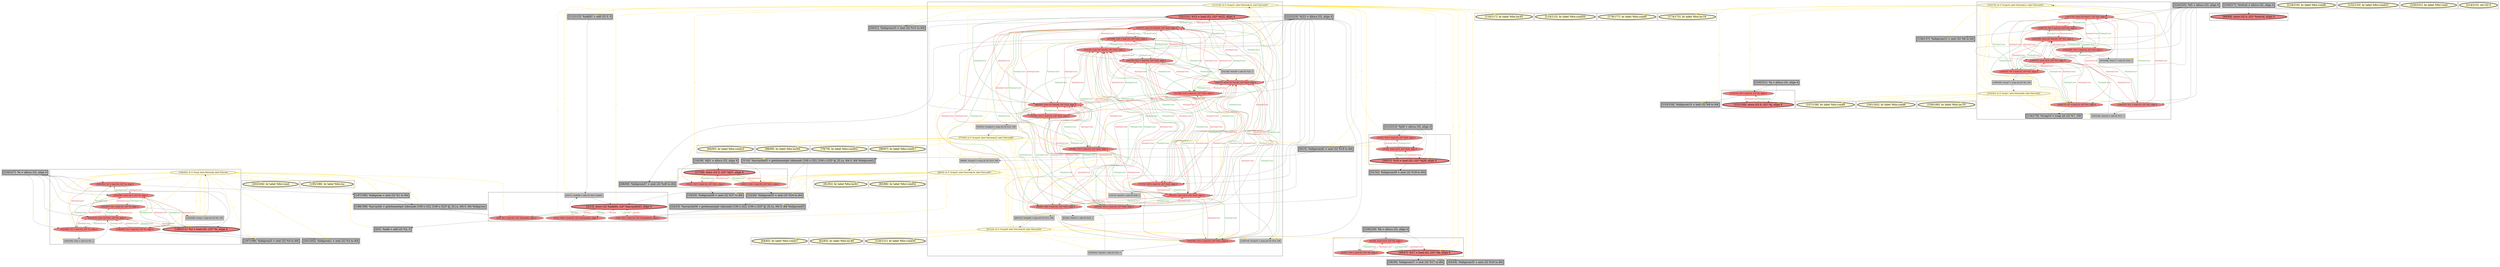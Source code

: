 
digraph G {



node477->node405 [style=solid,color=gold,label="C",penwidth=1.0,fontcolor=gold ]
node477->node475 [style=solid,color=gold,label="C",penwidth=1.0,fontcolor=gold ]
node473->node474 [style=solid,color=forestgreen,label="T|indep|Const",penwidth=1.0,fontcolor=forestgreen ]
node488->node509 [style=solid,color=gold,label="C",penwidth=1.0,fontcolor=gold ]
node454->node455 [style=solid,color=gold,label="C",penwidth=1.0,fontcolor=gold ]
node455->node454 [style=solid,color=black,label="",penwidth=0.5,fontcolor=black ]
node425->node424 [style=solid,color=forestgreen,label="T|indep|Const",penwidth=1.0,fontcolor=forestgreen ]
node424->node425 [style=solid,color=firebrick3,label="A|indep|Const",penwidth=1.0,fontcolor=firebrick3 ]
node488->node481 [style=solid,color=gold,label="C",penwidth=1.0,fontcolor=gold ]
node488->node485 [style=solid,color=gold,label="C",penwidth=1.0,fontcolor=gold ]
node477->node512 [style=solid,color=gold,label="C",penwidth=1.0,fontcolor=gold ]
node477->node457 [style=solid,color=gold,label="C",penwidth=1.0,fontcolor=gold ]
node477->node468 [style=solid,color=gold,label="C",penwidth=1.0,fontcolor=gold ]
node477->node469 [style=solid,color=gold,label="C",penwidth=1.0,fontcolor=gold ]
node454->node513 [style=solid,color=gold,label="C",penwidth=1.0,fontcolor=gold ]
node454->node410 [style=solid,color=gold,label="C",penwidth=1.0,fontcolor=gold ]
node477->node406 [style=solid,color=gold,label="C",penwidth=1.0,fontcolor=gold ]
node440->node442 [style=solid,color=forestgreen,label="T|indep|Const",penwidth=1.0,fontcolor=forestgreen ]
node454->node458 [style=solid,color=gold,label="C",penwidth=1.0,fontcolor=gold ]
node454->node502 [style=solid,color=gold,label="C",penwidth=1.0,fontcolor=gold ]
node454->node423 [style=solid,color=gold,label="C",penwidth=1.0,fontcolor=gold ]
node454->node420 [style=solid,color=gold,label="C",penwidth=1.0,fontcolor=gold ]
node454->node438 [style=solid,color=gold,label="C",penwidth=1.0,fontcolor=gold ]
node437->node444 [style=solid,color=firebrick3,label="A|indep|Const",penwidth=1.0,fontcolor=firebrick3 ]
node444->node437 [style=solid,color=forestgreen,label="T|indep|Const",penwidth=1.0,fontcolor=forestgreen ]
node448->node463 [style=solid,color=gold,label="C",penwidth=1.0,fontcolor=gold ]
node454->node452 [style=solid,color=gold,label="C",penwidth=1.0,fontcolor=gold ]
node488->node494 [style=solid,color=gold,label="C",penwidth=1.0,fontcolor=gold ]
node477->node427 [style=solid,color=gold,label="C",penwidth=1.0,fontcolor=gold ]
node436->node449 [style=solid,color=black,label="",penwidth=0.5,fontcolor=black ]
node477->node479 [style=solid,color=gold,label="C",penwidth=1.0,fontcolor=gold ]
node449->node436 [style=solid,color=gold,label="C",penwidth=1.0,fontcolor=gold ]
node410->node408 [style=solid,color=black,label="",penwidth=0.5,fontcolor=black ]
node445->node446 [style=solid,color=black,label="",penwidth=0.5,fontcolor=black ]
node444->node445 [style=solid,color=forestgreen,label="T|indep|Const",penwidth=1.0,fontcolor=forestgreen ]
node443->node433 [style=solid,color=black,label="",penwidth=0.5,fontcolor=black ]
node496->node487 [style=solid,color=firebrick3,label="A|indep|Const",penwidth=1.0,fontcolor=firebrick3 ]
node433->node451 [style=solid,color=black,label="",penwidth=0.5,fontcolor=black ]
node449->node415 [style=solid,color=gold,label="C",penwidth=1.0,fontcolor=gold ]
node430->node447 [style=solid,color=black,label="",penwidth=0.5,fontcolor=black ]
node497->node445 [style=solid,color=black,label="",penwidth=0.5,fontcolor=black ]
node456->node448 [style=solid,color=black,label="",penwidth=0.5,fontcolor=black ]
node432->node503 [style=solid,color=gold,label="C",penwidth=1.0,fontcolor=gold ]
node449->node431 [style=solid,color=gold,label="C",penwidth=1.0,fontcolor=gold ]
node497->node444 [style=solid,color=black,label="",penwidth=0.5,fontcolor=black ]
node448->node456 [style=solid,color=gold,label="C",penwidth=1.0,fontcolor=gold ]
node451->node430 [style=solid,color=forestgreen,label="T|indep|Const",penwidth=1.0,fontcolor=forestgreen ]
node482->node494 [style=solid,color=black,label="",penwidth=0.5,fontcolor=black ]
node460->node458 [style=solid,color=forestgreen,label="T|indep|Const",penwidth=1.0,fontcolor=forestgreen ]
node486->node487 [style=solid,color=firebrick3,label="A|indep|Const",penwidth=1.0,fontcolor=firebrick3 ]
node443->node444 [style=solid,color=firebrick3,label="A|indep|Const",penwidth=1.0,fontcolor=firebrick3 ]
node494->node509 [style=solid,color=black,label="",penwidth=0.5,fontcolor=black ]
node497->node453 [style=solid,color=black,label="",penwidth=0.5,fontcolor=black ]
node432->node432 [style=solid,color=gold,label="C",penwidth=1.0,fontcolor=gold ]
node408->node406 [style=solid,color=forestgreen,label="T|indep",penwidth=1.0,fontcolor=forestgreen ]
node477->node470 [style=solid,color=gold,label="C",penwidth=1.0,fontcolor=gold ]
node453->node441 [style=solid,color=firebrick3,label="A|indep|Const",penwidth=1.0,fontcolor=firebrick3 ]
node497->node450 [style=solid,color=black,label="",penwidth=0.5,fontcolor=black ]
node439->node444 [style=solid,color=firebrick3,label="A|indep|Const",penwidth=1.0,fontcolor=firebrick3 ]
node449->node460 [style=solid,color=gold,label="C",penwidth=1.0,fontcolor=gold ]
node434->node452 [style=solid,color=black,label="",penwidth=0.5,fontcolor=black ]
node406->node408 [style=solid,color=firebrick3,label="A|indep",penwidth=1.0,fontcolor=firebrick3 ]
node448->node425 [style=solid,color=gold,label="C",penwidth=1.0,fontcolor=gold ]
node451->node443 [style=solid,color=forestgreen,label="T|indep|Const",penwidth=1.0,fontcolor=forestgreen ]
node497->node430 [style=solid,color=black,label="",penwidth=0.5,fontcolor=black ]
node517->node406 [style=solid,color=black,label="",penwidth=0.5,fontcolor=black ]
node442->node444 [style=solid,color=firebrick3,label="A|indep|Const",penwidth=1.0,fontcolor=firebrick3 ]
node482->node487 [style=solid,color=black,label="",penwidth=0.5,fontcolor=black ]
node472->node427 [style=solid,color=black,label="",penwidth=0.5,fontcolor=black ]
node440->node438 [style=solid,color=forestgreen,label="T|indep|Const",penwidth=1.0,fontcolor=forestgreen ]
node477->node428 [style=solid,color=gold,label="C",penwidth=1.0,fontcolor=gold ]
node451->node437 [style=solid,color=forestgreen,label="T|indep|Const",penwidth=1.0,fontcolor=forestgreen ]
node454->node508 [style=solid,color=gold,label="C",penwidth=1.0,fontcolor=gold ]
node448->node439 [style=solid,color=gold,label="C",penwidth=1.0,fontcolor=gold ]
node452->node430 [style=solid,color=forestgreen,label="T|indep|Const",penwidth=1.0,fontcolor=forestgreen ]
node466->node425 [style=solid,color=black,label="",penwidth=0.5,fontcolor=black ]
node452->node435 [style=solid,color=forestgreen,label="T|indep|Const",penwidth=1.0,fontcolor=forestgreen ]
node448->node511 [style=solid,color=gold,label="C",penwidth=1.0,fontcolor=gold ]
node506->node507 [style=solid,color=firebrick3,label="A|indep|Const",penwidth=1.0,fontcolor=firebrick3 ]
node448->node437 [style=solid,color=gold,label="C",penwidth=1.0,fontcolor=gold ]
node486->node492 [style=solid,color=black,label="",penwidth=0.5,fontcolor=black ]
node432->node430 [style=solid,color=gold,label="C",penwidth=1.0,fontcolor=gold ]
node492->node488 [style=solid,color=black,label="",penwidth=0.5,fontcolor=black ]
node414->node415 [style=solid,color=firebrick3,label="A|indep|Const",penwidth=1.0,fontcolor=firebrick3 ]
node488->node492 [style=solid,color=gold,label="C",penwidth=1.0,fontcolor=gold ]
node468->node474 [style=solid,color=forestgreen,label="T|indep|Const",penwidth=1.0,fontcolor=forestgreen ]
node435->node434 [style=solid,color=black,label="",penwidth=0.5,fontcolor=black ]
node449->node453 [style=solid,color=gold,label="C",penwidth=1.0,fontcolor=gold ]
node450->node444 [style=solid,color=firebrick3,label="A|indep|Const",penwidth=1.0,fontcolor=firebrick3 ]
node444->node450 [style=solid,color=forestgreen,label="T|indep|Const",penwidth=1.0,fontcolor=forestgreen ]
node445->node444 [style=solid,color=firebrick3,label="A|indep|Const",penwidth=1.0,fontcolor=firebrick3 ]
node454->node439 [style=solid,color=gold,label="C",penwidth=1.0,fontcolor=gold ]
node438->node420 [style=solid,color=black,label="",penwidth=0.5,fontcolor=black ]
node475->node468 [style=solid,color=firebrick3,label="A|indep|Const",penwidth=1.0,fontcolor=firebrick3 ]
node489->node485 [style=solid,color=firebrick3,label="A|indep|Const",penwidth=1.0,fontcolor=firebrick3 ]
node438->node441 [style=solid,color=firebrick3,label="A|indep|Const",penwidth=1.0,fontcolor=firebrick3 ]
node453->node444 [style=solid,color=firebrick3,label="A|indep|Const",penwidth=1.0,fontcolor=firebrick3 ]
node407->node410 [style=solid,color=black,label="",penwidth=0.5,fontcolor=black ]
node468->node475 [style=solid,color=forestgreen,label="T|indep|Const",penwidth=1.0,fontcolor=forestgreen ]
node467->node409 [style=solid,color=black,label="",penwidth=0.5,fontcolor=black ]
node450->node451 [style=solid,color=firebrick3,label="A|indep|Const",penwidth=1.0,fontcolor=firebrick3 ]
node466->node423 [style=solid,color=black,label="",penwidth=0.5,fontcolor=black ]
node444->node438 [style=solid,color=forestgreen,label="T|indep|Const",penwidth=1.0,fontcolor=forestgreen ]
node478->node460 [style=solid,color=black,label="",penwidth=0.5,fontcolor=black ]
node512->node517 [style=solid,color=black,label="",penwidth=0.5,fontcolor=black ]
node488->node484 [style=solid,color=gold,label="C",penwidth=1.0,fontcolor=gold ]
node430->node452 [style=solid,color=firebrick3,label="A|indep|Const",penwidth=1.0,fontcolor=firebrick3 ]
node485->node489 [style=solid,color=forestgreen,label="T|indep|Const",penwidth=1.0,fontcolor=forestgreen ]
node441->node450 [style=solid,color=forestgreen,label="T|indep|Const",penwidth=1.0,fontcolor=forestgreen ]
node449->node449 [style=solid,color=gold,label="C",penwidth=1.0,fontcolor=gold ]
node462->node468 [style=solid,color=black,label="",penwidth=0.5,fontcolor=black ]
node435->node440 [style=solid,color=firebrick3,label="A|indep|Const",penwidth=1.0,fontcolor=firebrick3 ]
node475->node473 [style=solid,color=firebrick3,label="A|indep|Const",penwidth=1.0,fontcolor=firebrick3 ]
node432->node453 [style=solid,color=gold,label="C",penwidth=1.0,fontcolor=gold ]
node435->node452 [style=solid,color=firebrick3,label="A|indep|Const",penwidth=1.0,fontcolor=firebrick3 ]
node468->node472 [style=solid,color=forestgreen,label="T|indep|Const",penwidth=1.0,fontcolor=forestgreen ]
node431->node432 [style=solid,color=black,label="",penwidth=0.5,fontcolor=black ]
node477->node474 [style=solid,color=gold,label="C",penwidth=1.0,fontcolor=gold ]
node493->node496 [style=solid,color=gold,label="C",penwidth=1.0,fontcolor=gold ]
node493->node495 [style=solid,color=gold,label="C",penwidth=1.0,fontcolor=gold ]
node454->node424 [style=solid,color=gold,label="C",penwidth=1.0,fontcolor=gold ]
node444->node442 [style=solid,color=forestgreen,label="T|indep|Const",penwidth=1.0,fontcolor=forestgreen ]
node476->node473 [style=solid,color=firebrick3,label="A|indep|Const",penwidth=1.0,fontcolor=firebrick3 ]
node449->node516 [style=solid,color=gold,label="C",penwidth=1.0,fontcolor=gold ]
node476->node471 [style=solid,color=black,label="",penwidth=0.5,fontcolor=black ]
node454->node434 [style=solid,color=gold,label="C",penwidth=1.0,fontcolor=gold ]
node454->node454 [style=solid,color=gold,label="C",penwidth=1.0,fontcolor=gold ]
node448->node455 [style=solid,color=gold,label="C",penwidth=1.0,fontcolor=gold ]
node488->node501 [style=solid,color=gold,label="C",penwidth=1.0,fontcolor=gold ]
node440->node437 [style=solid,color=forestgreen,label="T|indep|Const",penwidth=1.0,fontcolor=forestgreen ]
node449->node450 [style=solid,color=gold,label="C",penwidth=1.0,fontcolor=gold ]
node449->node456 [style=solid,color=gold,label="C",penwidth=1.0,fontcolor=gold ]
node447->node441 [style=solid,color=black,label="",penwidth=0.5,fontcolor=black ]
node414->node413 [style=solid,color=black,label="",penwidth=0.5,fontcolor=black ]
node476->node468 [style=solid,color=firebrick3,label="A|indep|Const",penwidth=1.0,fontcolor=firebrick3 ]
node488->node486 [style=solid,color=gold,label="C",penwidth=1.0,fontcolor=gold ]
node446->node440 [style=solid,color=black,label="",penwidth=0.5,fontcolor=black ]
node500->node407 [style=solid,color=black,label="",penwidth=0.5,fontcolor=black ]
node437->node451 [style=solid,color=firebrick3,label="A|indep|Const",penwidth=1.0,fontcolor=firebrick3 ]
node443->node441 [style=solid,color=firebrick3,label="A|indep|Const",penwidth=1.0,fontcolor=firebrick3 ]
node408->node409 [style=solid,color=forestgreen,label="T|indep",penwidth=1.0,fontcolor=forestgreen ]
node462->node473 [style=solid,color=black,label="",penwidth=0.5,fontcolor=black ]
node458->node460 [style=solid,color=firebrick3,label="A|indep|Const",penwidth=1.0,fontcolor=firebrick3 ]
node441->node435 [style=solid,color=forestgreen,label="T|indep|Const",penwidth=1.0,fontcolor=forestgreen ]
node440->node443 [style=solid,color=forestgreen,label="T|indep|Const",penwidth=1.0,fontcolor=forestgreen ]
node444->node453 [style=solid,color=forestgreen,label="T|indep|Const",penwidth=1.0,fontcolor=forestgreen ]
node440->node445 [style=solid,color=forestgreen,label="T|indep|Const",penwidth=1.0,fontcolor=forestgreen ]
node488->node429 [style=solid,color=gold,label="C",penwidth=1.0,fontcolor=gold ]
node450->node440 [style=solid,color=firebrick3,label="A|indep|Const",penwidth=1.0,fontcolor=firebrick3 ]
node473->node470 [style=solid,color=forestgreen,label="T|indep|Const",penwidth=1.0,fontcolor=forestgreen ]
node441->node442 [style=solid,color=forestgreen,label="T|indep|Const",penwidth=1.0,fontcolor=forestgreen ]
node472->node468 [style=solid,color=firebrick3,label="A|indep|Const",penwidth=1.0,fontcolor=firebrick3 ]
node477->node472 [style=solid,color=gold,label="C",penwidth=1.0,fontcolor=gold ]
node472->node473 [style=solid,color=firebrick3,label="A|indep|Const",penwidth=1.0,fontcolor=firebrick3 ]
node442->node441 [style=solid,color=firebrick3,label="A|indep|Const",penwidth=1.0,fontcolor=firebrick3 ]
node495->node493 [style=solid,color=black,label="",penwidth=0.5,fontcolor=black ]
node454->node411 [style=solid,color=gold,label="C",penwidth=1.0,fontcolor=gold ]
node493->node505 [style=solid,color=gold,label="C",penwidth=1.0,fontcolor=gold ]
node449->node426 [style=solid,color=gold,label="C",penwidth=1.0,fontcolor=gold ]
node449->node437 [style=solid,color=gold,label="C",penwidth=1.0,fontcolor=gold ]
node462->node472 [style=solid,color=black,label="",penwidth=0.5,fontcolor=black ]
node454->node418 [style=solid,color=gold,label="C",penwidth=1.0,fontcolor=gold ]
node445->node451 [style=solid,color=firebrick3,label="A|indep|Const",penwidth=1.0,fontcolor=firebrick3 ]
node485->node490 [style=solid,color=forestgreen,label="T|indep|Const",penwidth=1.0,fontcolor=forestgreen ]
node441->node443 [style=solid,color=forestgreen,label="T|indep|Const",penwidth=1.0,fontcolor=forestgreen ]
node417->node415 [style=solid,color=black,label="",penwidth=0.5,fontcolor=black ]
node459->node508 [style=solid,color=black,label="",penwidth=0.5,fontcolor=black ]
node432->node413 [style=solid,color=gold,label="C",penwidth=1.0,fontcolor=gold ]
node487->node489 [style=solid,color=forestgreen,label="T|indep|Const",penwidth=1.0,fontcolor=forestgreen ]
node483->node491 [style=solid,color=black,label="",penwidth=0.5,fontcolor=black ]
node493->node510 [style=solid,color=gold,label="C",penwidth=1.0,fontcolor=gold ]
node448->node421 [style=solid,color=gold,label="C",penwidth=1.0,fontcolor=gold ]
node482->node490 [style=solid,color=black,label="",penwidth=0.5,fontcolor=black ]
node473->node476 [style=solid,color=forestgreen,label="T|indep|Const",penwidth=1.0,fontcolor=forestgreen ]
node482->node486 [style=solid,color=black,label="",penwidth=0.5,fontcolor=black ]
node452->node443 [style=solid,color=forestgreen,label="T|indep|Const",penwidth=1.0,fontcolor=forestgreen ]
node493->node492 [style=solid,color=gold,label="C",penwidth=1.0,fontcolor=gold ]
node482->node489 [style=solid,color=black,label="",penwidth=0.5,fontcolor=black ]
node442->node451 [style=solid,color=firebrick3,label="A|indep|Const",penwidth=1.0,fontcolor=firebrick3 ]
node493->node486 [style=solid,color=gold,label="C",penwidth=1.0,fontcolor=gold ]
node451->node442 [style=solid,color=forestgreen,label="T|indep|Const",penwidth=1.0,fontcolor=forestgreen ]
node449->node520 [style=solid,color=gold,label="C",penwidth=1.0,fontcolor=gold ]
node448->node454 [style=solid,color=gold,label="C",penwidth=1.0,fontcolor=gold ]
node451->node453 [style=solid,color=forestgreen,label="T|indep|Const",penwidth=1.0,fontcolor=forestgreen ]
node452->node442 [style=solid,color=forestgreen,label="T|indep|Const",penwidth=1.0,fontcolor=forestgreen ]
node490->node484 [style=solid,color=black,label="",penwidth=0.5,fontcolor=black ]
node448->node448 [style=solid,color=gold,label="C",penwidth=1.0,fontcolor=gold ]
node474->node469 [style=solid,color=black,label="",penwidth=0.5,fontcolor=black ]
node409->node408 [style=solid,color=firebrick3,label="A|indep",penwidth=1.0,fontcolor=firebrick3 ]
node439->node451 [style=solid,color=firebrick3,label="A|indep|Const",penwidth=1.0,fontcolor=firebrick3 ]
node441->node430 [style=solid,color=forestgreen,label="T|indep|Const",penwidth=1.0,fontcolor=forestgreen ]
node469->node468 [style=solid,color=black,label="",penwidth=0.5,fontcolor=black ]
node490->node485 [style=solid,color=firebrick3,label="A|indep|Const",penwidth=1.0,fontcolor=firebrick3 ]
node413->node467 [style=solid,color=black,label="",penwidth=0.5,fontcolor=black ]
node444->node430 [style=solid,color=forestgreen,label="T|indep|Const",penwidth=1.0,fontcolor=forestgreen ]
node448->node451 [style=solid,color=gold,label="C",penwidth=1.0,fontcolor=gold ]
node437->node440 [style=solid,color=firebrick3,label="A|indep|Const",penwidth=1.0,fontcolor=firebrick3 ]
node497->node452 [style=solid,color=black,label="",penwidth=0.5,fontcolor=black ]
node493->node488 [style=solid,color=gold,label="C",penwidth=1.0,fontcolor=gold ]
node450->node441 [style=solid,color=firebrick3,label="A|indep|Const",penwidth=1.0,fontcolor=firebrick3 ]
node487->node486 [style=solid,color=forestgreen,label="T|indep|Const",penwidth=1.0,fontcolor=forestgreen ]
node477->node477 [style=solid,color=gold,label="C",penwidth=1.0,fontcolor=gold ]
node460->node459 [style=solid,color=forestgreen,label="T|indep|Const",penwidth=1.0,fontcolor=forestgreen ]
node493->node493 [style=solid,color=gold,label="C",penwidth=1.0,fontcolor=gold ]
node440->node453 [style=solid,color=forestgreen,label="T|indep|Const",penwidth=1.0,fontcolor=forestgreen ]
node442->node452 [style=solid,color=firebrick3,label="A|indep|Const",penwidth=1.0,fontcolor=firebrick3 ]
node459->node460 [style=solid,color=firebrick3,label="A|indep|Const",penwidth=1.0,fontcolor=firebrick3 ]
node477->node517 [style=solid,color=gold,label="C",penwidth=1.0,fontcolor=gold ]
node497->node435 [style=solid,color=black,label="",penwidth=0.5,fontcolor=black ]
node462->node470 [style=solid,color=black,label="",penwidth=0.5,fontcolor=black ]
node478->node459 [style=solid,color=black,label="",penwidth=0.5,fontcolor=black ]
node423->node425 [style=solid,color=firebrick3,label="A|indep|Const",penwidth=1.0,fontcolor=firebrick3 ]
node470->node428 [style=solid,color=black,label="",penwidth=0.5,fontcolor=black ]
node497->node440 [style=solid,color=black,label="",penwidth=0.5,fontcolor=black ]
node448->node443 [style=solid,color=gold,label="C",penwidth=1.0,fontcolor=gold ]
node425->node423 [style=solid,color=forestgreen,label="T|indep|Const",penwidth=1.0,fontcolor=forestgreen ]
node477->node476 [style=solid,color=gold,label="C",penwidth=1.0,fontcolor=gold ]
node432->node412 [style=solid,color=gold,label="C",penwidth=1.0,fontcolor=gold ]
node497->node442 [style=solid,color=black,label="",penwidth=0.5,fontcolor=black ]
node497->node441 [style=solid,color=black,label="",penwidth=0.5,fontcolor=black ]
node424->node418 [style=solid,color=black,label="",penwidth=0.5,fontcolor=black ]
node448->node433 [style=solid,color=gold,label="C",penwidth=1.0,fontcolor=gold ]
node518->node410 [style=solid,color=black,label="",penwidth=0.5,fontcolor=black ]
node440->node439 [style=solid,color=forestgreen,label="T|indep|Const",penwidth=1.0,fontcolor=forestgreen ]
node442->node422 [style=solid,color=black,label="",penwidth=0.5,fontcolor=black ]
node439->node455 [style=solid,color=black,label="",penwidth=0.5,fontcolor=black ]
node430->node444 [style=solid,color=firebrick3,label="A|indep|Const",penwidth=1.0,fontcolor=firebrick3 ]
node441->node438 [style=solid,color=forestgreen,label="T|indep|Const",penwidth=1.0,fontcolor=forestgreen ]
node487->node494 [style=solid,color=forestgreen,label="T|indep|Const",penwidth=1.0,fontcolor=forestgreen ]
node487->node496 [style=solid,color=forestgreen,label="T|indep|Const",penwidth=1.0,fontcolor=forestgreen ]
node493->node504 [style=solid,color=gold,label="C",penwidth=1.0,fontcolor=gold ]
node462->node474 [style=solid,color=black,label="",penwidth=0.5,fontcolor=black ]
node486->node491 [style=solid,color=firebrick3,label="A|indep|Const",penwidth=1.0,fontcolor=firebrick3 ]
node454->node407 [style=solid,color=gold,label="C",penwidth=1.0,fontcolor=gold ]
node449->node440 [style=solid,color=gold,label="C",penwidth=1.0,fontcolor=gold ]
node417->node414 [style=solid,color=black,label="",penwidth=0.5,fontcolor=black ]
node497->node439 [style=solid,color=black,label="",penwidth=0.5,fontcolor=black ]
node406->node405 [style=solid,color=black,label="",penwidth=0.5,fontcolor=black ]
node482->node485 [style=solid,color=black,label="",penwidth=0.5,fontcolor=black ]
node432->node416 [style=solid,color=gold,label="C",penwidth=1.0,fontcolor=gold ]
node438->node444 [style=solid,color=firebrick3,label="A|indep|Const",penwidth=1.0,fontcolor=firebrick3 ]
node441->node445 [style=solid,color=forestgreen,label="T|indep|Const",penwidth=1.0,fontcolor=forestgreen ]
node452->node453 [style=solid,color=forestgreen,label="T|indep|Const",penwidth=1.0,fontcolor=forestgreen ]
node445->node441 [style=solid,color=firebrick3,label="A|indep|Const",penwidth=1.0,fontcolor=firebrick3 ]
node451->node445 [style=solid,color=forestgreen,label="T|indep|Const",penwidth=1.0,fontcolor=forestgreen ]
node478->node458 [style=solid,color=black,label="",penwidth=0.5,fontcolor=black ]
node474->node468 [style=solid,color=firebrick3,label="A|indep|Const",penwidth=1.0,fontcolor=firebrick3 ]
node466->node424 [style=solid,color=black,label="",penwidth=0.5,fontcolor=black ]
node454->node408 [style=solid,color=gold,label="C",penwidth=1.0,fontcolor=gold ]
node440->node450 [style=solid,color=forestgreen,label="T|indep|Const",penwidth=1.0,fontcolor=forestgreen ]
node491->node486 [style=solid,color=forestgreen,label="T|indep|Const",penwidth=1.0,fontcolor=forestgreen ]
node416->node412 [style=solid,color=black,label="",penwidth=0.5,fontcolor=black ]
node491->node489 [style=solid,color=forestgreen,label="T|indep|Const",penwidth=1.0,fontcolor=forestgreen ]
node506->node429 [style=solid,color=black,label="",penwidth=0.5,fontcolor=black ]
node449->node446 [style=solid,color=gold,label="C",penwidth=1.0,fontcolor=gold ]
node462->node475 [style=solid,color=black,label="",penwidth=0.5,fontcolor=black ]
node442->node440 [style=solid,color=firebrick3,label="A|indep|Const",penwidth=1.0,fontcolor=firebrick3 ]
node477->node471 [style=solid,color=gold,label="C",penwidth=1.0,fontcolor=gold ]
node438->node440 [style=solid,color=firebrick3,label="A|indep|Const",penwidth=1.0,fontcolor=firebrick3 ]
node489->node487 [style=solid,color=firebrick3,label="A|indep|Const",penwidth=1.0,fontcolor=firebrick3 ]
node435->node441 [style=solid,color=firebrick3,label="A|indep|Const",penwidth=1.0,fontcolor=firebrick3 ]
node493->node489 [style=solid,color=gold,label="C",penwidth=1.0,fontcolor=gold ]
node437->node441 [style=solid,color=firebrick3,label="A|indep|Const",penwidth=1.0,fontcolor=firebrick3 ]
node468->node470 [style=solid,color=forestgreen,label="T|indep|Const",penwidth=1.0,fontcolor=forestgreen ]
node493->node483 [style=solid,color=gold,label="C",penwidth=1.0,fontcolor=gold ]
node497->node443 [style=solid,color=black,label="",penwidth=0.5,fontcolor=black ]
node494->node485 [style=solid,color=firebrick3,label="A|indep|Const",penwidth=1.0,fontcolor=firebrick3 ]
node475->node512 [style=solid,color=black,label="",penwidth=0.5,fontcolor=black ]
node485->node486 [style=solid,color=forestgreen,label="T|indep|Const",penwidth=1.0,fontcolor=forestgreen ]
node430->node441 [style=solid,color=firebrick3,label="A|indep|Const",penwidth=1.0,fontcolor=firebrick3 ]
node486->node485 [style=solid,color=firebrick3,label="A|indep|Const",penwidth=1.0,fontcolor=firebrick3 ]
node482->node491 [style=solid,color=black,label="",penwidth=0.5,fontcolor=black ]
node452->node437 [style=solid,color=forestgreen,label="T|indep|Const",penwidth=1.0,fontcolor=forestgreen ]
node437->node452 [style=solid,color=firebrick3,label="A|indep|Const",penwidth=1.0,fontcolor=firebrick3 ]
node454->node459 [style=solid,color=gold,label="C",penwidth=1.0,fontcolor=gold ]
node462->node476 [style=solid,color=black,label="",penwidth=0.5,fontcolor=black ]
node474->node473 [style=solid,color=firebrick3,label="A|indep|Const",penwidth=1.0,fontcolor=firebrick3 ]
node439->node441 [style=solid,color=firebrick3,label="A|indep|Const",penwidth=1.0,fontcolor=firebrick3 ]
node458->node411 [style=solid,color=black,label="",penwidth=0.5,fontcolor=black ]
node484->node485 [style=solid,color=black,label="",penwidth=0.5,fontcolor=black ]
node494->node487 [style=solid,color=firebrick3,label="A|indep|Const",penwidth=1.0,fontcolor=firebrick3 ]
node450->node452 [style=solid,color=firebrick3,label="A|indep|Const",penwidth=1.0,fontcolor=firebrick3 ]
node445->node440 [style=solid,color=firebrick3,label="A|indep|Const",penwidth=1.0,fontcolor=firebrick3 ]
node432->node467 [style=solid,color=gold,label="C",penwidth=1.0,fontcolor=gold ]
node452->node450 [style=solid,color=forestgreen,label="T|indep|Const",penwidth=1.0,fontcolor=forestgreen ]
node450->node436 [style=solid,color=black,label="",penwidth=0.5,fontcolor=black ]
node441->node437 [style=solid,color=forestgreen,label="T|indep|Const",penwidth=1.0,fontcolor=forestgreen ]
node452->node438 [style=solid,color=forestgreen,label="T|indep|Const",penwidth=1.0,fontcolor=forestgreen ]
node454->node499 [style=solid,color=gold,label="C",penwidth=1.0,fontcolor=gold ]
node445->node452 [style=solid,color=firebrick3,label="A|indep|Const",penwidth=1.0,fontcolor=firebrick3 ]
node507->node506 [style=solid,color=forestgreen,label="T|indep|Const",penwidth=1.0,fontcolor=forestgreen ]
node497->node437 [style=solid,color=black,label="",penwidth=0.5,fontcolor=black ]
node470->node473 [style=solid,color=firebrick3,label="A|indep|Const",penwidth=1.0,fontcolor=firebrick3 ]
node451->node450 [style=solid,color=forestgreen,label="T|indep|Const",penwidth=1.0,fontcolor=forestgreen ]
node454->node435 [style=solid,color=gold,label="C",penwidth=1.0,fontcolor=gold ]
node444->node435 [style=solid,color=forestgreen,label="T|indep|Const",penwidth=1.0,fontcolor=forestgreen ]
node435->node444 [style=solid,color=firebrick3,label="A|indep|Const",penwidth=1.0,fontcolor=firebrick3 ]
node441->node439 [style=solid,color=forestgreen,label="T|indep|Const",penwidth=1.0,fontcolor=forestgreen ]
node473->node472 [style=solid,color=forestgreen,label="T|indep|Const",penwidth=1.0,fontcolor=forestgreen ]
node432->node519 [style=solid,color=gold,label="C",penwidth=1.0,fontcolor=gold ]
node416->node415 [style=solid,color=firebrick3,label="A|indep|Const",penwidth=1.0,fontcolor=firebrick3 ]
node496->node491 [style=solid,color=firebrick3,label="A|indep|Const",penwidth=1.0,fontcolor=firebrick3 ]
node491->node496 [style=solid,color=forestgreen,label="T|indep|Const",penwidth=1.0,fontcolor=forestgreen ]
node468->node476 [style=solid,color=forestgreen,label="T|indep|Const",penwidth=1.0,fontcolor=forestgreen ]
node497->node451 [style=solid,color=black,label="",penwidth=0.5,fontcolor=black ]
node408->node407 [style=solid,color=forestgreen,label="T|indep",penwidth=1.0,fontcolor=forestgreen ]
node491->node494 [style=solid,color=forestgreen,label="T|indep|Const",penwidth=1.0,fontcolor=forestgreen ]
node493->node491 [style=solid,color=gold,label="C",penwidth=1.0,fontcolor=gold ]
node490->node487 [style=solid,color=firebrick3,label="A|indep|Const",penwidth=1.0,fontcolor=firebrick3 ]
node487->node490 [style=solid,color=forestgreen,label="T|indep|Const",penwidth=1.0,fontcolor=forestgreen ]
node452->node445 [style=solid,color=forestgreen,label="T|indep|Const",penwidth=1.0,fontcolor=forestgreen ]
node485->node494 [style=solid,color=forestgreen,label="T|indep|Const",penwidth=1.0,fontcolor=forestgreen ]
node453->node431 [style=solid,color=black,label="",penwidth=0.5,fontcolor=black ]
node488->node488 [style=solid,color=gold,label="C",penwidth=1.0,fontcolor=gold ]
node482->node496 [style=solid,color=black,label="",penwidth=0.5,fontcolor=black ]
node439->node452 [style=solid,color=firebrick3,label="A|indep|Const",penwidth=1.0,fontcolor=firebrick3 ]
node493->node507 [style=solid,color=gold,label="C",penwidth=1.0,fontcolor=gold ]
node452->node439 [style=solid,color=forestgreen,label="T|indep|Const",penwidth=1.0,fontcolor=forestgreen ]
node451->node439 [style=solid,color=forestgreen,label="T|indep|Const",penwidth=1.0,fontcolor=forestgreen ]
node432->node442 [style=solid,color=gold,label="C",penwidth=1.0,fontcolor=gold ]
node439->node440 [style=solid,color=firebrick3,label="A|indep|Const",penwidth=1.0,fontcolor=firebrick3 ]
node438->node451 [style=solid,color=firebrick3,label="A|indep|Const",penwidth=1.0,fontcolor=firebrick3 ]
node494->node491 [style=solid,color=firebrick3,label="A|indep|Const",penwidth=1.0,fontcolor=firebrick3 ]
node451->node438 [style=solid,color=forestgreen,label="T|indep|Const",penwidth=1.0,fontcolor=forestgreen ]
node432->node414 [style=solid,color=gold,label="C",penwidth=1.0,fontcolor=gold ]
node435->node451 [style=solid,color=firebrick3,label="A|indep|Const",penwidth=1.0,fontcolor=firebrick3 ]
node449->node448 [style=solid,color=gold,label="C",penwidth=1.0,fontcolor=gold ]
node451->node435 [style=solid,color=forestgreen,label="T|indep|Const",penwidth=1.0,fontcolor=forestgreen ]
node498->node506 [style=solid,color=black,label="",penwidth=0.5,fontcolor=black ]
node441->node453 [style=solid,color=forestgreen,label="T|indep|Const",penwidth=1.0,fontcolor=forestgreen ]
node411->node500 [style=solid,color=black,label="",penwidth=0.5,fontcolor=black ]
node470->node468 [style=solid,color=firebrick3,label="A|indep|Const",penwidth=1.0,fontcolor=firebrick3 ]
node443->node452 [style=solid,color=firebrick3,label="A|indep|Const",penwidth=1.0,fontcolor=firebrick3 ]
node489->node491 [style=solid,color=firebrick3,label="A|indep|Const",penwidth=1.0,fontcolor=firebrick3 ]
node453->node452 [style=solid,color=firebrick3,label="A|indep|Const",penwidth=1.0,fontcolor=firebrick3 ]
node440->node430 [style=solid,color=forestgreen,label="T|indep|Const",penwidth=1.0,fontcolor=forestgreen ]
node498->node507 [style=solid,color=black,label="",penwidth=0.5,fontcolor=black ]
node473->node475 [style=solid,color=forestgreen,label="T|indep|Const",penwidth=1.0,fontcolor=forestgreen ]
node415->node416 [style=solid,color=forestgreen,label="T|indep|Const",penwidth=1.0,fontcolor=forestgreen ]
node430->node440 [style=solid,color=firebrick3,label="A|indep|Const",penwidth=1.0,fontcolor=firebrick3 ]
node496->node495 [style=solid,color=black,label="",penwidth=0.5,fontcolor=black ]
node514->node419 [style=solid,color=black,label="",penwidth=0.5,fontcolor=black ]
node443->node440 [style=solid,color=firebrick3,label="A|indep|Const",penwidth=1.0,fontcolor=firebrick3 ]
node485->node496 [style=solid,color=forestgreen,label="T|indep|Const",penwidth=1.0,fontcolor=forestgreen ]
node444->node439 [style=solid,color=forestgreen,label="T|indep|Const",penwidth=1.0,fontcolor=forestgreen ]
node438->node452 [style=solid,color=firebrick3,label="A|indep|Const",penwidth=1.0,fontcolor=firebrick3 ]
node496->node485 [style=solid,color=firebrick3,label="A|indep|Const",penwidth=1.0,fontcolor=firebrick3 ]
node500->node408 [style=solid,color=black,label="",penwidth=0.5,fontcolor=black ]
node453->node451 [style=solid,color=firebrick3,label="A|indep|Const",penwidth=1.0,fontcolor=firebrick3 ]
node488->node490 [style=solid,color=gold,label="C",penwidth=1.0,fontcolor=gold ]
node415->node414 [style=solid,color=forestgreen,label="T|indep|Const",penwidth=1.0,fontcolor=forestgreen ]
node491->node490 [style=solid,color=forestgreen,label="T|indep|Const",penwidth=1.0,fontcolor=forestgreen ]
node453->node440 [style=solid,color=firebrick3,label="A|indep|Const",penwidth=1.0,fontcolor=firebrick3 ]
node449->node465 [style=solid,color=gold,label="C",penwidth=1.0,fontcolor=gold ]
node444->node443 [style=solid,color=forestgreen,label="T|indep|Const",penwidth=1.0,fontcolor=forestgreen ]
node432->node447 [style=solid,color=gold,label="C",penwidth=1.0,fontcolor=gold ]
node454->node500 [style=solid,color=gold,label="C",penwidth=1.0,fontcolor=gold ]
node432->node441 [style=solid,color=gold,label="C",penwidth=1.0,fontcolor=gold ]
node440->node435 [style=solid,color=forestgreen,label="T|indep|Const",penwidth=1.0,fontcolor=forestgreen ]
node432->node409 [style=solid,color=gold,label="C",penwidth=1.0,fontcolor=gold ]
node432->node422 [style=solid,color=gold,label="C",penwidth=1.0,fontcolor=gold ]
node488->node506 [style=solid,color=gold,label="C",penwidth=1.0,fontcolor=gold ]
node417->node416 [style=solid,color=black,label="",penwidth=0.5,fontcolor=black ]
node449->node445 [style=solid,color=gold,label="C",penwidth=1.0,fontcolor=gold ]
node489->node483 [style=solid,color=black,label="",penwidth=0.5,fontcolor=black ]
node471->node477 [style=solid,color=black,label="",penwidth=0.5,fontcolor=black ]
node423->node502 [style=solid,color=black,label="",penwidth=0.5,fontcolor=black ]
node432->node431 [style=solid,color=gold,label="C",penwidth=1.0,fontcolor=gold ]
node430->node451 [style=solid,color=firebrick3,label="A|indep|Const",penwidth=1.0,fontcolor=firebrick3 ]
node497->node438 [style=solid,color=black,label="",penwidth=0.5,fontcolor=black ]
node490->node491 [style=solid,color=firebrick3,label="A|indep|Const",penwidth=1.0,fontcolor=firebrick3 ]
node454->node518 [style=solid,color=gold,label="C",penwidth=1.0,fontcolor=gold ]
node437->node456 [style=solid,color=black,label="",penwidth=0.5,fontcolor=black ]
node443->node451 [style=solid,color=firebrick3,label="A|indep|Const",penwidth=1.0,fontcolor=firebrick3 ]
node449->node432 [style=solid,color=gold,label="C",penwidth=1.0,fontcolor=gold ]
node407->node408 [style=solid,color=firebrick3,label="A|indep",penwidth=1.0,fontcolor=firebrick3 ]


subgraph cluster55 {


node519 [penwidth=3.0,fontsize=20,fillcolor=lemonchiffon,label="[91/92]  br label %for.inc61",shape=ellipse,style=filled ]



}

subgraph cluster53 {


node517 [penwidth=3.0,fontsize=20,fillcolor=grey,label="[188/189]  %arrayidx = getelementptr inbounds [100 x i32], [100 x i32]* @_ZL1a, i64 0, i64 %idxprom",shape=rectangle,style=filled ]



}

subgraph cluster51 {


node515 [penwidth=3.0,fontsize=20,fillcolor=lemonchiffon,label="[218/219]  br label %for.cond6",shape=ellipse,style=filled ]



}

subgraph cluster50 {


node514 [penwidth=3.0,fontsize=20,fillcolor=grey,label="[216/217]  %retval = alloca i32, align 4",shape=rectangle,style=filled ]



}

subgraph cluster49 {


node513 [penwidth=3.0,fontsize=20,fillcolor=lemonchiffon,label="[116/117]  br label %for.inc45",shape=ellipse,style=filled ]



}

subgraph cluster45 {


node509 [penwidth=3.0,fontsize=20,fillcolor=grey,label="[136/137]  %idxprom12 = zext i32 %8 to i64",shape=rectangle,style=filled ]



}

subgraph cluster41 {


node504 [penwidth=3.0,fontsize=20,fillcolor=lemonchiffon,label="[159/160]  br label %for.inc19",shape=ellipse,style=filled ]



}

subgraph cluster39 {


node502 [penwidth=3.0,fontsize=20,fillcolor=grey,label="[43/44]  %idxprom35 = zext i32 %16 to i64",shape=rectangle,style=filled ]



}

subgraph cluster38 {


node501 [penwidth=3.0,fontsize=20,fillcolor=lemonchiffon,label="[174/175]  br label %for.inc16",shape=ellipse,style=filled ]



}

subgraph cluster46 {


node510 [penwidth=3.0,fontsize=20,fillcolor=lemonchiffon,label="[161/162]  br label %for.cond6",shape=ellipse,style=filled ]



}

subgraph cluster37 {


node500 [penwidth=3.0,fontsize=20,fillcolor=grey,label="[1/14]  %arrayidx43 = getelementptr inbounds [100 x i32], [100 x i32]* @_ZL1a, i64 0, i64 %idxprom42",shape=rectangle,style=filled ]



}

subgraph cluster36 {


node499 [penwidth=3.0,fontsize=20,fillcolor=lemonchiffon,label="[114/115]  br label %for.cond30",shape=ellipse,style=filled ]



}

subgraph cluster15 {


node428 [penwidth=3.0,fontsize=20,fillcolor=grey,label="[201/202]  %idxprom1 = zext i32 %3 to i64",shape=rectangle,style=filled ]



}

subgraph cluster40 {


node503 [penwidth=3.0,fontsize=20,fillcolor=lemonchiffon,label="[85/86]  br label %for.cond52",shape=ellipse,style=filled ]



}

subgraph cluster35 {


node498 [penwidth=3.0,fontsize=20,fillcolor=grey,label="[220/221]  %j = alloca i32, align 4",shape=rectangle,style=filled ]



}

subgraph cluster54 {


node518 [penwidth=3.0,fontsize=20,fillcolor=grey,label="[112/113]  %add41 = add i32 0, 0",shape=rectangle,style=filled ]



}

subgraph cluster42 {


node505 [penwidth=3.0,fontsize=20,fillcolor=lemonchiffon,label="[157/158]  br label %for.cond9",shape=ellipse,style=filled ]



}

subgraph cluster11 {


node422 [penwidth=3.0,fontsize=20,fillcolor=grey,label="[68/69]  %idxprom57 = zext i32 %26 to i64",shape=rectangle,style=filled ]



}

subgraph cluster43 {


node507 [penwidth=3.0,fontsize=20,fillcolor=lightcoral,label="[151/156]  store i32 0, i32* %j, align 4",shape=ellipse,style=filled ]
node506 [fillcolor=lightcoral,label="[152/155]  %9 = load i32, i32* %j, align 4",shape=ellipse,style=filled ]



}

subgraph cluster19 {


node460 [fillcolor=lightcoral,label="[33/36]  store i32 0, i32* %j26, align 4",shape=ellipse,style=filled ]
node458 [fillcolor=lightcoral,label="[34/35]  %19 = load i32, i32* %j26, align 4",shape=ellipse,style=filled ]
node459 [penwidth=3.0,fontsize=20,fillcolor=lightcoral,label="[30/37]  %18 = load i32, i32* %j26, align 4",shape=ellipse,style=filled ]



}

subgraph cluster9 {


node420 [penwidth=3.0,fontsize=20,fillcolor=grey,label="[50/51]  %idxprom33 = zext i32 %15 to i64",shape=rectangle,style=filled ]



}

subgraph cluster52 {


node516 [penwidth=3.0,fontsize=20,fillcolor=lemonchiffon,label="[98/99]  br label %for.inc64",shape=ellipse,style=filled ]



}

subgraph cluster8 {


node419 [penwidth=3.0,fontsize=20,fillcolor=lightcoral,label="[48/49]  store i32 0, i32* %retval, align 4",shape=ellipse,style=filled ]



}

subgraph cluster10 {


node421 [penwidth=3.0,fontsize=20,fillcolor=lemonchiffon,label="[64/65]  br label %for.cond27",shape=ellipse,style=filled ]



}

subgraph cluster23 {


node464 [penwidth=3.0,fontsize=20,fillcolor=lemonchiffon,label="[132/133]  br label %for.cond23",shape=ellipse,style=filled ]



}

subgraph cluster7 {


node418 [penwidth=3.0,fontsize=20,fillcolor=grey,label="[38/39]  %idxprom37 = zext i32 %17 to i64",shape=rectangle,style=filled ]



}

subgraph cluster14 {


node427 [penwidth=3.0,fontsize=20,fillcolor=grey,label="[197/198]  %idxprom3 = zext i32 %4 to i64",shape=rectangle,style=filled ]



}

subgraph cluster44 {


node508 [penwidth=3.0,fontsize=20,fillcolor=grey,label="[31/32]  %idxprom39 = zext i32 %18 to i64",shape=rectangle,style=filled ]



}

subgraph cluster6 {


node417 [penwidth=3.0,fontsize=20,fillcolor=grey,label="[16/29]  %j51 = alloca i32, align 4",shape=rectangle,style=filled ]



}

subgraph cluster30 {


node480 [penwidth=3.0,fontsize=20,fillcolor=lemonchiffon,label="[230/231]  br label %for.cond",shape=ellipse,style=filled ]



}

subgraph cluster31 {


node481 [penwidth=3.0,fontsize=20,fillcolor=lemonchiffon,label="[176/177]  br label %for.cond9",shape=ellipse,style=filled ]



}

subgraph cluster0 {


node405 [penwidth=3.0,fontsize=20,fillcolor=grey,label="[4/5]  %add = add i32 %2, 0",shape=rectangle,style=filled ]



}

subgraph cluster13 {


node426 [penwidth=3.0,fontsize=20,fillcolor=lemonchiffon,label="[78/79]  br label %for.cond52",shape=ellipse,style=filled ]



}

subgraph cluster5 {


node416 [fillcolor=lightcoral,label="[18/21]  %27 = load i32, i32* %j51, align 4",shape=ellipse,style=filled ]
node414 [fillcolor=lightcoral,label="[22/27]  %24 = load i32, i32* %j51, align 4",shape=ellipse,style=filled ]
node415 [penwidth=3.0,fontsize=20,fillcolor=lightcoral,label="[17/28]  store i32 0, i32* %j51, align 4",shape=ellipse,style=filled ]



}

subgraph cluster47 {


node511 [penwidth=3.0,fontsize=20,fillcolor=lemonchiffon,label="[120/121]  br label %for.cond30",shape=ellipse,style=filled ]



}

subgraph cluster1 {


node409 [fillcolor=lightcoral,label="[7/8]  %25 = load i32, i32* %arrayidx56, align 4",shape=ellipse,style=filled ]
node410 [fillcolor=grey,label="[10/11]  %add44 = add i32 %20, %add41",shape=rectangle,style=filled ]
node408 [penwidth=3.0,fontsize=20,fillcolor=lightcoral,label="[2/13]  store i32 %add44, i32* %arrayidx43, align 4",shape=ellipse,style=filled ]
node406 [fillcolor=lightcoral,label="[3/6]  %2 = load i32, i32* %arrayidx, align 4",shape=ellipse,style=filled ]
node407 [fillcolor=lightcoral,label="[9/12]  %20 = load i32, i32* %arrayidx43, align 4",shape=ellipse,style=filled ]



}

subgraph cluster32 {


node482 [penwidth=3.0,fontsize=20,fillcolor=grey,label="[224/225]  %i5 = alloca i32, align 4",shape=rectangle,style=filled ]



}

subgraph cluster3 {


node412 [penwidth=3.0,fontsize=20,fillcolor=grey,label="[19/20]  %idxprom59 = zext i32 %27 to i64",shape=rectangle,style=filled ]



}

subgraph cluster48 {


node512 [penwidth=3.0,fontsize=20,fillcolor=grey,label="[187/190]  %idxprom = zext i32 %1 to i64",shape=rectangle,style=filled ]



}

subgraph cluster4 {


node413 [penwidth=3.0,fontsize=20,fillcolor=grey,label="[23/26]  %idxprom55 = zext i32 %24 to i64",shape=rectangle,style=filled ]



}

subgraph cluster17 {


node456 [fillcolor=grey,label="[60/123]  %cmp28 = icmp ult i32 %13, 100",shape=rectangle,style=filled ]
node455 [fillcolor=grey,label="[110/119]  %cmp31 = icmp ult i32 %14, 100",shape=rectangle,style=filled ]
node454 [fillcolor=lemonchiffon,label="[111/118]  br i1 %cmp31, label %for.body32, label %for.end47",shape=ellipse,style=filled ]
node453 [fillcolor=lightcoral,label="[87/90]  %23 = load i32, i32* %i22, align 4",shape=ellipse,style=filled ]
node451 [fillcolor=lightcoral,label="[66/109]  store i32 %inc49, i32* %i22, align 4",shape=ellipse,style=filled ]
node450 [fillcolor=lightcoral,label="[75/102]  %12 = load i32, i32* %i22, align 4",shape=ellipse,style=filled ]
node448 [fillcolor=lemonchiffon,label="[61/122]  br i1 %cmp28, label %for.body29, label %for.end50",shape=ellipse,style=filled ]
node449 [fillcolor=lemonchiffon,label="[77/100]  br i1 %cmp24, label %for.body25, label %for.end66",shape=ellipse,style=filled ]
node446 [fillcolor=grey,label="[81/82]  %inc65 = add i32 %29, 1",shape=rectangle,style=filled ]
node441 [fillcolor=lightcoral,label="[53/130]  store i32 %inc62, i32* %i22, align 4",shape=ellipse,style=filled ]
node443 [fillcolor=lightcoral,label="[103/106]  %22 = load i32, i32* %i22, align 4",shape=ellipse,style=filled ]
node434 [fillcolor=grey,label="[55/128]  %inc46 = add i32 %21, 1",shape=rectangle,style=filled ]
node432 [fillcolor=lemonchiffon,label="[84/93]  br i1 %cmp53, label %for.body54, label %for.end63",shape=ellipse,style=filled ]
node437 [fillcolor=lightcoral,label="[59/124]  %13 = load i32, i32* %i22, align 4",shape=ellipse,style=filled ]
node431 [fillcolor=grey,label="[88/89]  %cmp53 = icmp ult i32 %23, 100",shape=rectangle,style=filled ]
node430 [fillcolor=lightcoral,label="[71/74]  %28 = load i32, i32* %i22, align 4",shape=ellipse,style=filled ]
node435 [fillcolor=lightcoral,label="[54/129]  %21 = load i32, i32* %i22, align 4",shape=ellipse,style=filled ]
node445 [fillcolor=lightcoral,label="[80/83]  %29 = load i32, i32* %i22, align 4",shape=ellipse,style=filled ]
node436 [fillcolor=grey,label="[76/101]  %cmp24 = icmp ult i32 %12, 100",shape=rectangle,style=filled ]
node447 [fillcolor=grey,label="[72/73]  %inc62 = add i32 %28, 1",shape=rectangle,style=filled ]
node439 [fillcolor=lightcoral,label="[57/126]  %14 = load i32, i32* %i22, align 4",shape=ellipse,style=filled ]
node440 [fillcolor=lightcoral,label="[70/107]  store i32 %inc65, i32* %i22, align 4",shape=ellipse,style=filled ]
node438 [penwidth=3.0,fontsize=20,fillcolor=lightcoral,label="[52/131]  %15 = load i32, i32* %i22, align 4",shape=ellipse,style=filled ]
node442 [fillcolor=lightcoral,label="[67/108]  %26 = load i32, i32* %i22, align 4",shape=ellipse,style=filled ]
node452 [fillcolor=lightcoral,label="[56/127]  store i32 %inc46, i32* %i22, align 4",shape=ellipse,style=filled ]
node433 [fillcolor=grey,label="[104/105]  %inc49 = add i32 %22, 1",shape=rectangle,style=filled ]
node444 [fillcolor=lightcoral,label="[58/125]  store i32 0, i32* %i22, align 4",shape=ellipse,style=filled ]



}

subgraph cluster16 {


node429 [penwidth=3.0,fontsize=20,fillcolor=grey,label="[153/154]  %idxprom14 = zext i32 %9 to i64",shape=rectangle,style=filled ]



}

subgraph cluster2 {


node411 [penwidth=3.0,fontsize=20,fillcolor=grey,label="[0/15]  %idxprom42 = zext i32 %19 to i64",shape=rectangle,style=filled ]



}

subgraph cluster34 {


node497 [penwidth=3.0,fontsize=20,fillcolor=grey,label="[222/223]  %i22 = alloca i32, align 4",shape=rectangle,style=filled ]



}

subgraph cluster22 {


node463 [penwidth=3.0,fontsize=20,fillcolor=lemonchiffon,label="[62/63]  br label %for.inc48",shape=ellipse,style=filled ]



}

subgraph cluster56 {


node520 [penwidth=3.0,fontsize=20,fillcolor=lemonchiffon,label="[96/97]  br label %for.cond27",shape=ellipse,style=filled ]



}

subgraph cluster25 {


node466 [penwidth=3.0,fontsize=20,fillcolor=grey,label="[228/229]  %k = alloca i32, align 4",shape=rectangle,style=filled ]



}

subgraph cluster18 {


node457 [penwidth=3.0,fontsize=20,fillcolor=lemonchiffon,label="[203/204]  br label %for.cond",shape=ellipse,style=filled ]



}

subgraph cluster29 {


node479 [penwidth=3.0,fontsize=20,fillcolor=lemonchiffon,label="[195/196]  br label %for.inc",shape=ellipse,style=filled ]



}

subgraph cluster20 {


node461 [penwidth=3.0,fontsize=20,fillcolor=lemonchiffon,label="[214/215]  ret i32 0",shape=ellipse,style=filled ]



}

subgraph cluster26 {


node467 [penwidth=3.0,fontsize=20,fillcolor=grey,label="[24/25]  %arrayidx56 = getelementptr inbounds [100 x i32], [100 x i32]* @_ZL1a, i64 0, i64 %idxprom55",shape=rectangle,style=filled ]



}

subgraph cluster24 {


node465 [penwidth=3.0,fontsize=20,fillcolor=lemonchiffon,label="[94/95]  br label %for.cond23",shape=ellipse,style=filled ]



}

subgraph cluster28 {


node478 [penwidth=3.0,fontsize=20,fillcolor=grey,label="[212/213]  %j26 = alloca i32, align 4",shape=rectangle,style=filled ]



}

subgraph cluster27 {


node476 [fillcolor=lightcoral,label="[192/207]  %0 = load i32, i32* %i, align 4",shape=ellipse,style=filled ]
node475 [fillcolor=lightcoral,label="[186/191]  %1 = load i32, i32* %i, align 4",shape=ellipse,style=filled ]
node469 [fillcolor=grey,label="[183/184]  %inc = add i32 %5, 1",shape=rectangle,style=filled ]
node477 [fillcolor=lemonchiffon,label="[194/205]  br i1 %cmp, label %for.body, label %for.end",shape=ellipse,style=filled ]
node472 [fillcolor=lightcoral,label="[199/200]  %4 = load i32, i32* %i, align 4",shape=ellipse,style=filled ]
node468 [fillcolor=lightcoral,label="[181/210]  store i32 %inc, i32* %i, align 4",shape=ellipse,style=filled ]
node470 [penwidth=3.0,fontsize=20,fillcolor=lightcoral,label="[180/211]  %3 = load i32, i32* %i, align 4",shape=ellipse,style=filled ]
node471 [fillcolor=grey,label="[193/206]  %cmp = icmp ult i32 %0, 100",shape=rectangle,style=filled ]
node474 [fillcolor=lightcoral,label="[182/209]  %5 = load i32, i32* %i, align 4",shape=ellipse,style=filled ]
node473 [fillcolor=lightcoral,label="[185/208]  store i32 0, i32* %i, align 4",shape=ellipse,style=filled ]



}

subgraph cluster21 {


node462 [penwidth=3.0,fontsize=20,fillcolor=grey,label="[226/227]  %i = alloca i32, align 4",shape=rectangle,style=filled ]



}

subgraph cluster12 {


node425 [fillcolor=lightcoral,label="[41/46]  store i32 0, i32* %k, align 4",shape=ellipse,style=filled ]
node423 [fillcolor=lightcoral,label="[42/45]  %16 = load i32, i32* %k, align 4",shape=ellipse,style=filled ]
node424 [penwidth=3.0,fontsize=20,fillcolor=lightcoral,label="[40/47]  %17 = load i32, i32* %k, align 4",shape=ellipse,style=filled ]



}

subgraph cluster33 {


node496 [fillcolor=lightcoral,label="[148/165]  %6 = load i32, i32* %i5, align 4",shape=ellipse,style=filled ]
node494 [fillcolor=lightcoral,label="[138/173]  %8 = load i32, i32* %i5, align 4",shape=ellipse,style=filled ]
node493 [fillcolor=lemonchiffon,label="[150/163]  br i1 %cmp7, label %for.body8, label %for.end21",shape=ellipse,style=filled ]
node491 [fillcolor=lightcoral,label="[143/166]  store i32 %inc20, i32* %i5, align 4",shape=ellipse,style=filled ]
node490 [fillcolor=lightcoral,label="[142/169]  %10 = load i32, i32* %i5, align 4",shape=ellipse,style=filled ]
node489 [fillcolor=lightcoral,label="[144/147]  %11 = load i32, i32* %i5, align 4",shape=ellipse,style=filled ]
node484 [fillcolor=grey,label="[167/168]  %inc17 = add i32 %10, 1",shape=rectangle,style=filled ]
node483 [fillcolor=grey,label="[145/146]  %inc20 = add i32 %11, 1",shape=rectangle,style=filled ]
node486 [fillcolor=lightcoral,label="[140/171]  %7 = load i32, i32* %i5, align 4",shape=ellipse,style=filled ]
node488 [fillcolor=lemonchiffon,label="[135/178]  br i1 %cmp10, label %for.body11, label %for.end18",shape=ellipse,style=filled ]
node495 [fillcolor=grey,label="[149/164]  %cmp7 = icmp ult i32 %6, 100",shape=rectangle,style=filled ]
node485 [fillcolor=lightcoral,label="[141/170]  store i32 %inc17, i32* %i5, align 4",shape=ellipse,style=filled ]
node492 [penwidth=3.0,fontsize=20,fillcolor=grey,label="[134/179]  %cmp10 = icmp ult i32 %7, 100",shape=rectangle,style=filled ]
node487 [fillcolor=lightcoral,label="[139/172]  store i32 0, i32* %i5, align 4",shape=ellipse,style=filled ]



}

}
